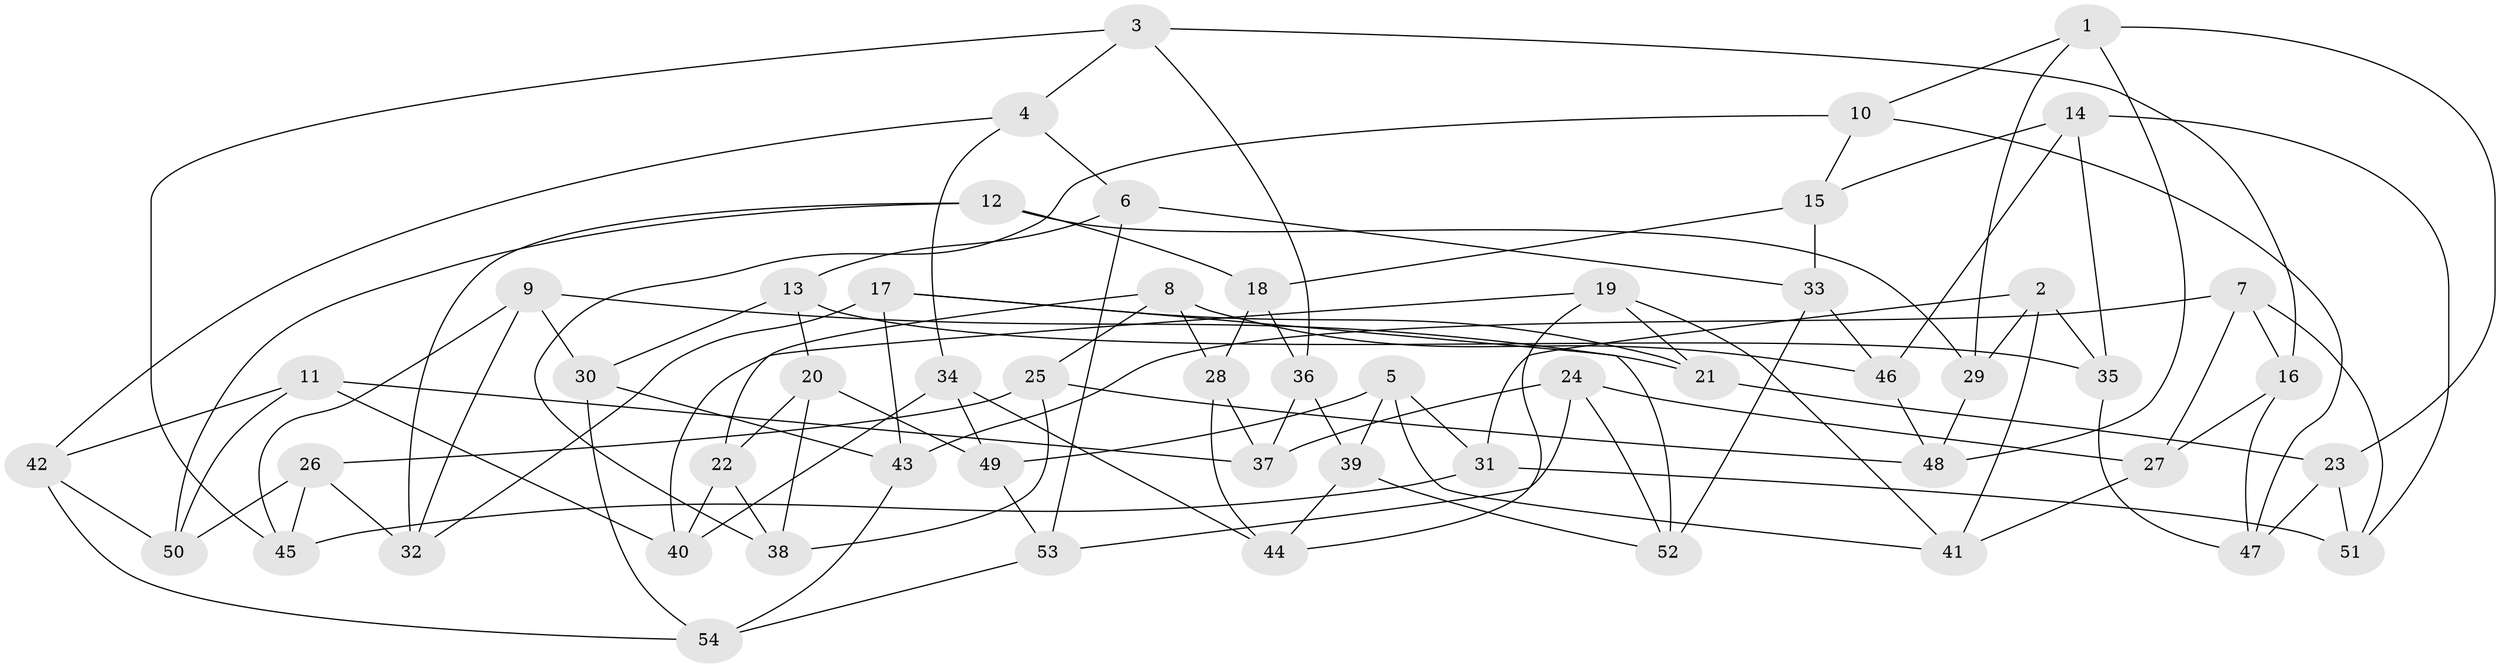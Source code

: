 // coarse degree distribution, {6: 0.10344827586206896, 4: 0.20689655172413793, 5: 0.6551724137931034, 3: 0.034482758620689655}
// Generated by graph-tools (version 1.1) at 2025/38/03/04/25 23:38:18]
// undirected, 54 vertices, 108 edges
graph export_dot {
  node [color=gray90,style=filled];
  1;
  2;
  3;
  4;
  5;
  6;
  7;
  8;
  9;
  10;
  11;
  12;
  13;
  14;
  15;
  16;
  17;
  18;
  19;
  20;
  21;
  22;
  23;
  24;
  25;
  26;
  27;
  28;
  29;
  30;
  31;
  32;
  33;
  34;
  35;
  36;
  37;
  38;
  39;
  40;
  41;
  42;
  43;
  44;
  45;
  46;
  47;
  48;
  49;
  50;
  51;
  52;
  53;
  54;
  1 -- 48;
  1 -- 29;
  1 -- 10;
  1 -- 23;
  2 -- 35;
  2 -- 41;
  2 -- 29;
  2 -- 31;
  3 -- 45;
  3 -- 4;
  3 -- 16;
  3 -- 36;
  4 -- 42;
  4 -- 34;
  4 -- 6;
  5 -- 39;
  5 -- 41;
  5 -- 31;
  5 -- 49;
  6 -- 53;
  6 -- 13;
  6 -- 33;
  7 -- 51;
  7 -- 43;
  7 -- 27;
  7 -- 16;
  8 -- 46;
  8 -- 28;
  8 -- 22;
  8 -- 25;
  9 -- 32;
  9 -- 30;
  9 -- 45;
  9 -- 21;
  10 -- 38;
  10 -- 15;
  10 -- 47;
  11 -- 40;
  11 -- 37;
  11 -- 42;
  11 -- 50;
  12 -- 50;
  12 -- 29;
  12 -- 18;
  12 -- 32;
  13 -- 30;
  13 -- 35;
  13 -- 20;
  14 -- 35;
  14 -- 51;
  14 -- 46;
  14 -- 15;
  15 -- 33;
  15 -- 18;
  16 -- 47;
  16 -- 27;
  17 -- 52;
  17 -- 32;
  17 -- 21;
  17 -- 43;
  18 -- 28;
  18 -- 36;
  19 -- 21;
  19 -- 40;
  19 -- 44;
  19 -- 41;
  20 -- 22;
  20 -- 38;
  20 -- 49;
  21 -- 23;
  22 -- 40;
  22 -- 38;
  23 -- 51;
  23 -- 47;
  24 -- 27;
  24 -- 37;
  24 -- 53;
  24 -- 52;
  25 -- 48;
  25 -- 38;
  25 -- 26;
  26 -- 50;
  26 -- 45;
  26 -- 32;
  27 -- 41;
  28 -- 37;
  28 -- 44;
  29 -- 48;
  30 -- 54;
  30 -- 43;
  31 -- 45;
  31 -- 51;
  33 -- 46;
  33 -- 52;
  34 -- 49;
  34 -- 44;
  34 -- 40;
  35 -- 47;
  36 -- 39;
  36 -- 37;
  39 -- 44;
  39 -- 52;
  42 -- 50;
  42 -- 54;
  43 -- 54;
  46 -- 48;
  49 -- 53;
  53 -- 54;
}
